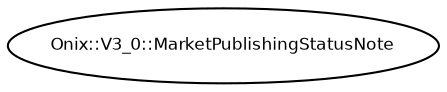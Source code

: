 digraph G {
  fontname = "Bitstream Vera Sans"
  fontsize = 8

  node [
    fontname = "Bitstream Vera Sans"
    fontsize = 8
    shape = "record"
  ]

  edge [
    fontname = "Bitstream Vera Sans"
    fontsize = 8
  ]

  MarketPublishingStatusNote [
    label = "Onix::V3_0::MarketPublishingStatusNote", shape = oval
  ]




}
